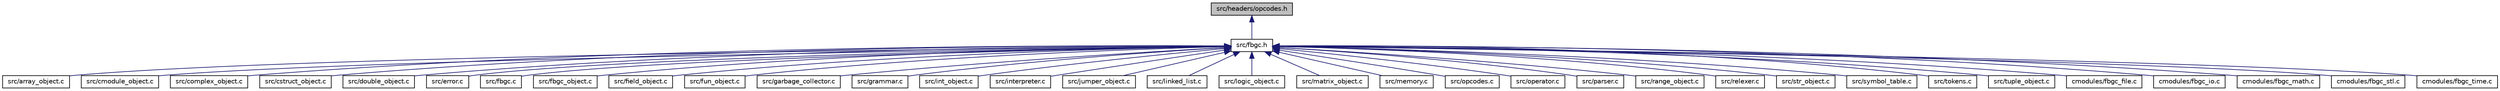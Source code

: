 digraph "src/headers/opcodes.h"
{
  edge [fontname="Helvetica",fontsize="10",labelfontname="Helvetica",labelfontsize="10"];
  node [fontname="Helvetica",fontsize="10",shape=record];
  Node1 [label="src/headers/opcodes.h",height=0.2,width=0.4,color="black", fillcolor="grey75", style="filled", fontcolor="black"];
  Node1 -> Node2 [dir="back",color="midnightblue",fontsize="10",style="solid",fontname="Helvetica"];
  Node2 [label="src/fbgc.h",height=0.2,width=0.4,color="black", fillcolor="white", style="filled",URL="$fbgc_8h.html"];
  Node2 -> Node3 [dir="back",color="midnightblue",fontsize="10",style="solid",fontname="Helvetica"];
  Node3 [label="src/array_object.c",height=0.2,width=0.4,color="black", fillcolor="white", style="filled",URL="$array__object_8c.html"];
  Node2 -> Node4 [dir="back",color="midnightblue",fontsize="10",style="solid",fontname="Helvetica"];
  Node4 [label="src/cmodule_object.c",height=0.2,width=0.4,color="black", fillcolor="white", style="filled",URL="$cmodule__object_8c.html"];
  Node2 -> Node5 [dir="back",color="midnightblue",fontsize="10",style="solid",fontname="Helvetica"];
  Node5 [label="src/complex_object.c",height=0.2,width=0.4,color="black", fillcolor="white", style="filled",URL="$complex__object_8c.html"];
  Node2 -> Node6 [dir="back",color="midnightblue",fontsize="10",style="solid",fontname="Helvetica"];
  Node6 [label="src/cstruct_object.c",height=0.2,width=0.4,color="black", fillcolor="white", style="filled",URL="$cstruct__object_8c.html"];
  Node2 -> Node7 [dir="back",color="midnightblue",fontsize="10",style="solid",fontname="Helvetica"];
  Node7 [label="src/double_object.c",height=0.2,width=0.4,color="black", fillcolor="white", style="filled",URL="$double__object_8c.html"];
  Node2 -> Node8 [dir="back",color="midnightblue",fontsize="10",style="solid",fontname="Helvetica"];
  Node8 [label="src/error.c",height=0.2,width=0.4,color="black", fillcolor="white", style="filled",URL="$error_8c.html"];
  Node2 -> Node9 [dir="back",color="midnightblue",fontsize="10",style="solid",fontname="Helvetica"];
  Node9 [label="src/fbgc.c",height=0.2,width=0.4,color="black", fillcolor="white", style="filled",URL="$fbgc_8c.html"];
  Node2 -> Node10 [dir="back",color="midnightblue",fontsize="10",style="solid",fontname="Helvetica"];
  Node10 [label="src/fbgc_object.c",height=0.2,width=0.4,color="black", fillcolor="white", style="filled",URL="$fbgc__object_8c.html"];
  Node2 -> Node11 [dir="back",color="midnightblue",fontsize="10",style="solid",fontname="Helvetica"];
  Node11 [label="src/field_object.c",height=0.2,width=0.4,color="black", fillcolor="white", style="filled",URL="$field__object_8c.html"];
  Node2 -> Node12 [dir="back",color="midnightblue",fontsize="10",style="solid",fontname="Helvetica"];
  Node12 [label="src/fun_object.c",height=0.2,width=0.4,color="black", fillcolor="white", style="filled",URL="$fun__object_8c.html"];
  Node2 -> Node13 [dir="back",color="midnightblue",fontsize="10",style="solid",fontname="Helvetica"];
  Node13 [label="src/garbage_collector.c",height=0.2,width=0.4,color="black", fillcolor="white", style="filled",URL="$garbage__collector_8c.html"];
  Node2 -> Node14 [dir="back",color="midnightblue",fontsize="10",style="solid",fontname="Helvetica"];
  Node14 [label="src/grammar.c",height=0.2,width=0.4,color="black", fillcolor="white", style="filled",URL="$grammar_8c.html"];
  Node2 -> Node15 [dir="back",color="midnightblue",fontsize="10",style="solid",fontname="Helvetica"];
  Node15 [label="src/int_object.c",height=0.2,width=0.4,color="black", fillcolor="white", style="filled",URL="$int__object_8c.html"];
  Node2 -> Node16 [dir="back",color="midnightblue",fontsize="10",style="solid",fontname="Helvetica"];
  Node16 [label="src/interpreter.c",height=0.2,width=0.4,color="black", fillcolor="white", style="filled",URL="$interpreter_8c.html"];
  Node2 -> Node17 [dir="back",color="midnightblue",fontsize="10",style="solid",fontname="Helvetica"];
  Node17 [label="src/jumper_object.c",height=0.2,width=0.4,color="black", fillcolor="white", style="filled",URL="$jumper__object_8c.html"];
  Node2 -> Node18 [dir="back",color="midnightblue",fontsize="10",style="solid",fontname="Helvetica"];
  Node18 [label="src/linked_list.c",height=0.2,width=0.4,color="black", fillcolor="white", style="filled",URL="$linked__list_8c.html"];
  Node2 -> Node19 [dir="back",color="midnightblue",fontsize="10",style="solid",fontname="Helvetica"];
  Node19 [label="src/logic_object.c",height=0.2,width=0.4,color="black", fillcolor="white", style="filled",URL="$logic__object_8c.html"];
  Node2 -> Node20 [dir="back",color="midnightblue",fontsize="10",style="solid",fontname="Helvetica"];
  Node20 [label="src/matrix_object.c",height=0.2,width=0.4,color="black", fillcolor="white", style="filled",URL="$matrix__object_8c.html"];
  Node2 -> Node21 [dir="back",color="midnightblue",fontsize="10",style="solid",fontname="Helvetica"];
  Node21 [label="src/memory.c",height=0.2,width=0.4,color="black", fillcolor="white", style="filled",URL="$memory_8c.html"];
  Node2 -> Node22 [dir="back",color="midnightblue",fontsize="10",style="solid",fontname="Helvetica"];
  Node22 [label="src/opcodes.c",height=0.2,width=0.4,color="black", fillcolor="white", style="filled",URL="$opcodes_8c.html"];
  Node2 -> Node23 [dir="back",color="midnightblue",fontsize="10",style="solid",fontname="Helvetica"];
  Node23 [label="src/operator.c",height=0.2,width=0.4,color="black", fillcolor="white", style="filled",URL="$operator_8c.html"];
  Node2 -> Node24 [dir="back",color="midnightblue",fontsize="10",style="solid",fontname="Helvetica"];
  Node24 [label="src/parser.c",height=0.2,width=0.4,color="black", fillcolor="white", style="filled",URL="$parser_8c.html"];
  Node2 -> Node25 [dir="back",color="midnightblue",fontsize="10",style="solid",fontname="Helvetica"];
  Node25 [label="src/range_object.c",height=0.2,width=0.4,color="black", fillcolor="white", style="filled",URL="$range__object_8c.html"];
  Node2 -> Node26 [dir="back",color="midnightblue",fontsize="10",style="solid",fontname="Helvetica"];
  Node26 [label="src/relexer.c",height=0.2,width=0.4,color="black", fillcolor="white", style="filled",URL="$relexer_8c.html"];
  Node2 -> Node27 [dir="back",color="midnightblue",fontsize="10",style="solid",fontname="Helvetica"];
  Node27 [label="src/str_object.c",height=0.2,width=0.4,color="black", fillcolor="white", style="filled",URL="$str__object_8c.html"];
  Node2 -> Node28 [dir="back",color="midnightblue",fontsize="10",style="solid",fontname="Helvetica"];
  Node28 [label="src/symbol_table.c",height=0.2,width=0.4,color="black", fillcolor="white", style="filled",URL="$symbol__table_8c.html"];
  Node2 -> Node29 [dir="back",color="midnightblue",fontsize="10",style="solid",fontname="Helvetica"];
  Node29 [label="src/tokens.c",height=0.2,width=0.4,color="black", fillcolor="white", style="filled",URL="$tokens_8c.html"];
  Node2 -> Node30 [dir="back",color="midnightblue",fontsize="10",style="solid",fontname="Helvetica"];
  Node30 [label="src/tuple_object.c",height=0.2,width=0.4,color="black", fillcolor="white", style="filled",URL="$tuple__object_8c.html"];
  Node2 -> Node31 [dir="back",color="midnightblue",fontsize="10",style="solid",fontname="Helvetica"];
  Node31 [label="cmodules/fbgc_file.c",height=0.2,width=0.4,color="black", fillcolor="white", style="filled",URL="$fbgc__file_8c.html"];
  Node2 -> Node32 [dir="back",color="midnightblue",fontsize="10",style="solid",fontname="Helvetica"];
  Node32 [label="cmodules/fbgc_io.c",height=0.2,width=0.4,color="black", fillcolor="white", style="filled",URL="$fbgc__io_8c.html"];
  Node2 -> Node33 [dir="back",color="midnightblue",fontsize="10",style="solid",fontname="Helvetica"];
  Node33 [label="cmodules/fbgc_math.c",height=0.2,width=0.4,color="black", fillcolor="white", style="filled",URL="$fbgc__math_8c.html"];
  Node2 -> Node34 [dir="back",color="midnightblue",fontsize="10",style="solid",fontname="Helvetica"];
  Node34 [label="cmodules/fbgc_stl.c",height=0.2,width=0.4,color="black", fillcolor="white", style="filled",URL="$fbgc__stl_8c.html"];
  Node2 -> Node35 [dir="back",color="midnightblue",fontsize="10",style="solid",fontname="Helvetica"];
  Node35 [label="cmodules/fbgc_time.c",height=0.2,width=0.4,color="black", fillcolor="white", style="filled",URL="$fbgc__time_8c.html"];
}
